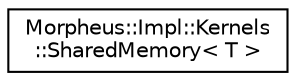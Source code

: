 digraph "Graphical Class Hierarchy"
{
 // LATEX_PDF_SIZE
  edge [fontname="Helvetica",fontsize="10",labelfontname="Helvetica",labelfontsize="10"];
  node [fontname="Helvetica",fontsize="10",shape=record];
  rankdir="LR";
  Node0 [label="Morpheus::Impl::Kernels\l::SharedMemory\< T \>",height=0.2,width=0.4,color="black", fillcolor="white", style="filled",URL="$structMorpheus_1_1Impl_1_1Kernels_1_1SharedMemory.html",tooltip=" "];
}
